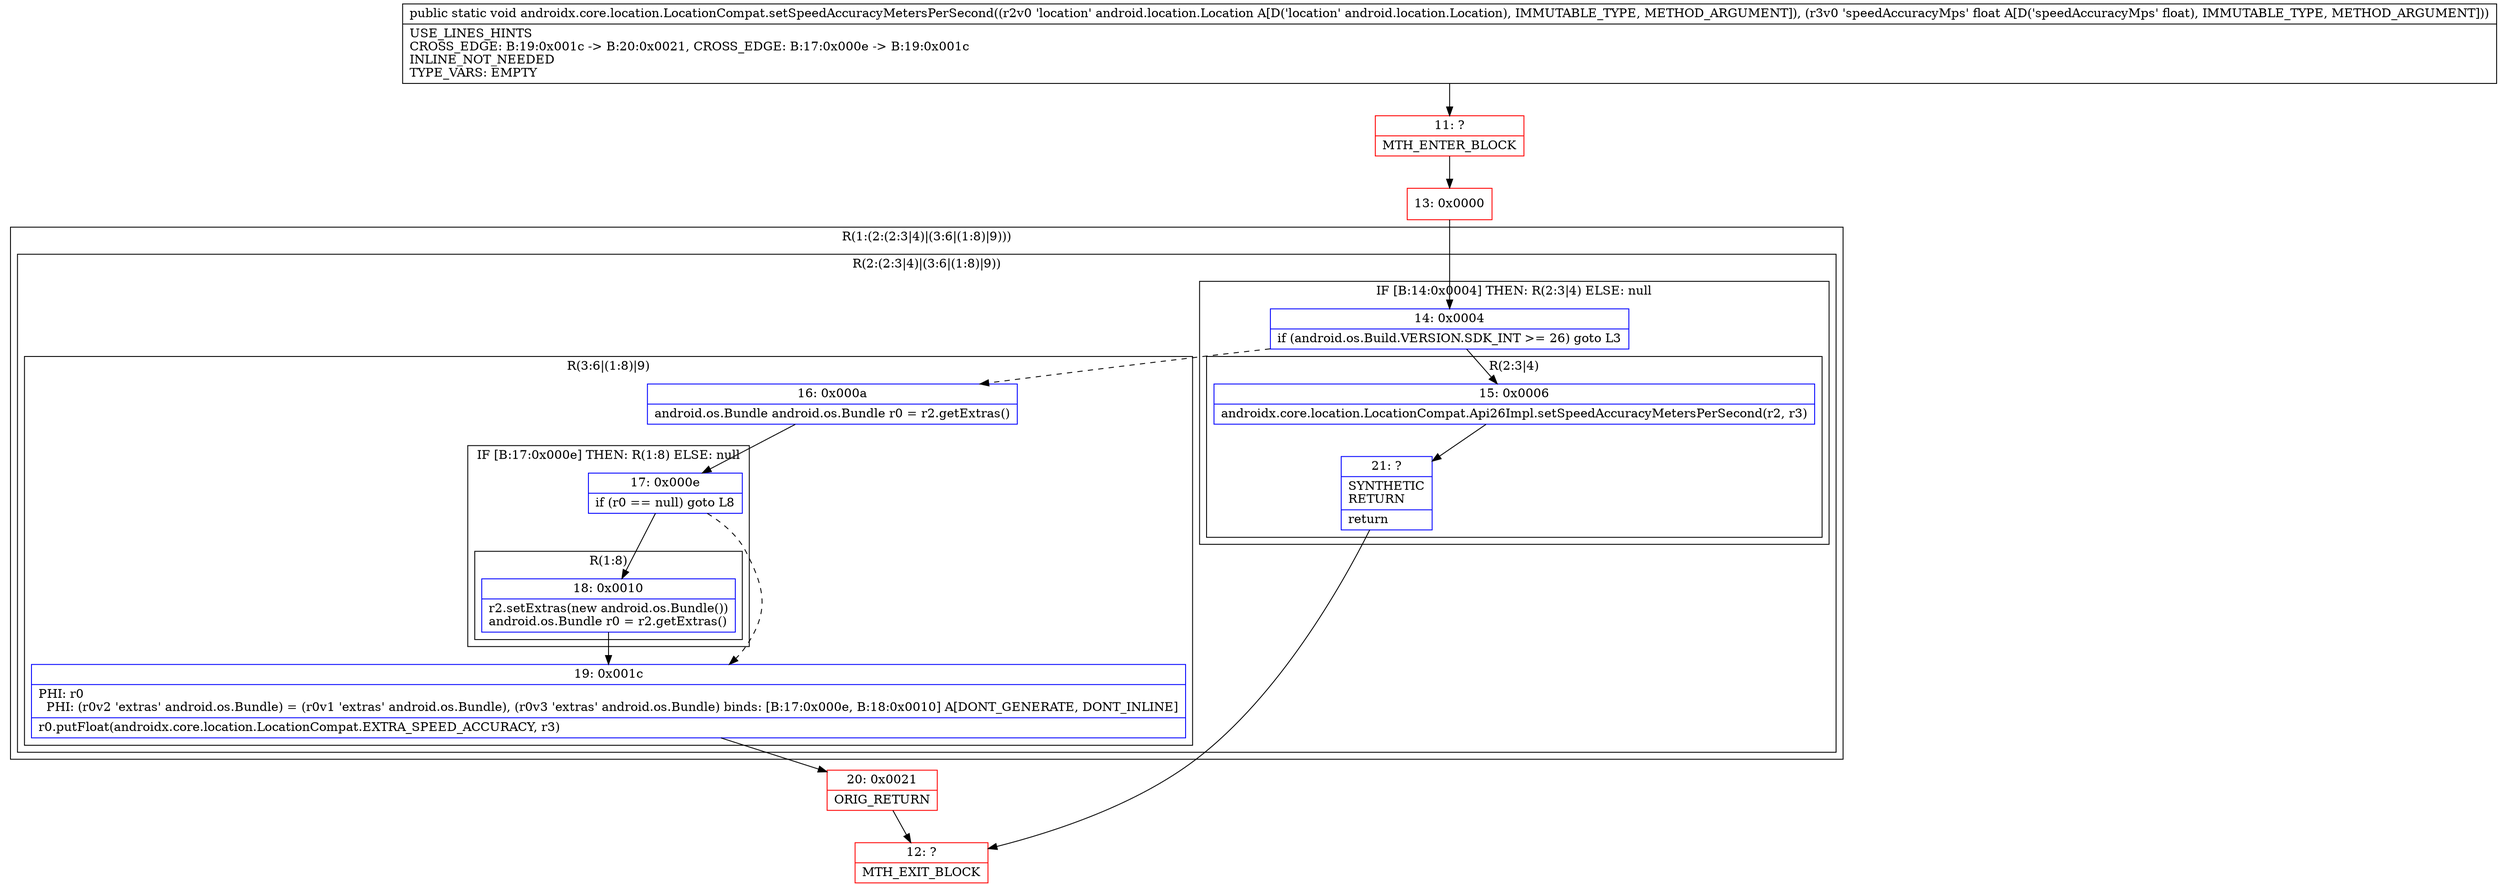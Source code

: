 digraph "CFG forandroidx.core.location.LocationCompat.setSpeedAccuracyMetersPerSecond(Landroid\/location\/Location;F)V" {
subgraph cluster_Region_243181456 {
label = "R(1:(2:(2:3|4)|(3:6|(1:8)|9)))";
node [shape=record,color=blue];
subgraph cluster_Region_753829627 {
label = "R(2:(2:3|4)|(3:6|(1:8)|9))";
node [shape=record,color=blue];
subgraph cluster_IfRegion_1716781014 {
label = "IF [B:14:0x0004] THEN: R(2:3|4) ELSE: null";
node [shape=record,color=blue];
Node_14 [shape=record,label="{14\:\ 0x0004|if (android.os.Build.VERSION.SDK_INT \>= 26) goto L3\l}"];
subgraph cluster_Region_1585193870 {
label = "R(2:3|4)";
node [shape=record,color=blue];
Node_15 [shape=record,label="{15\:\ 0x0006|androidx.core.location.LocationCompat.Api26Impl.setSpeedAccuracyMetersPerSecond(r2, r3)\l}"];
Node_21 [shape=record,label="{21\:\ ?|SYNTHETIC\lRETURN\l|return\l}"];
}
}
subgraph cluster_Region_203955716 {
label = "R(3:6|(1:8)|9)";
node [shape=record,color=blue];
Node_16 [shape=record,label="{16\:\ 0x000a|android.os.Bundle android.os.Bundle r0 = r2.getExtras()\l}"];
subgraph cluster_IfRegion_2046851466 {
label = "IF [B:17:0x000e] THEN: R(1:8) ELSE: null";
node [shape=record,color=blue];
Node_17 [shape=record,label="{17\:\ 0x000e|if (r0 == null) goto L8\l}"];
subgraph cluster_Region_592662528 {
label = "R(1:8)";
node [shape=record,color=blue];
Node_18 [shape=record,label="{18\:\ 0x0010|r2.setExtras(new android.os.Bundle())\landroid.os.Bundle r0 = r2.getExtras()\l}"];
}
}
Node_19 [shape=record,label="{19\:\ 0x001c|PHI: r0 \l  PHI: (r0v2 'extras' android.os.Bundle) = (r0v1 'extras' android.os.Bundle), (r0v3 'extras' android.os.Bundle) binds: [B:17:0x000e, B:18:0x0010] A[DONT_GENERATE, DONT_INLINE]\l|r0.putFloat(androidx.core.location.LocationCompat.EXTRA_SPEED_ACCURACY, r3)\l}"];
}
}
}
Node_11 [shape=record,color=red,label="{11\:\ ?|MTH_ENTER_BLOCK\l}"];
Node_13 [shape=record,color=red,label="{13\:\ 0x0000}"];
Node_12 [shape=record,color=red,label="{12\:\ ?|MTH_EXIT_BLOCK\l}"];
Node_20 [shape=record,color=red,label="{20\:\ 0x0021|ORIG_RETURN\l}"];
MethodNode[shape=record,label="{public static void androidx.core.location.LocationCompat.setSpeedAccuracyMetersPerSecond((r2v0 'location' android.location.Location A[D('location' android.location.Location), IMMUTABLE_TYPE, METHOD_ARGUMENT]), (r3v0 'speedAccuracyMps' float A[D('speedAccuracyMps' float), IMMUTABLE_TYPE, METHOD_ARGUMENT]))  | USE_LINES_HINTS\lCROSS_EDGE: B:19:0x001c \-\> B:20:0x0021, CROSS_EDGE: B:17:0x000e \-\> B:19:0x001c\lINLINE_NOT_NEEDED\lTYPE_VARS: EMPTY\l}"];
MethodNode -> Node_11;Node_14 -> Node_15;
Node_14 -> Node_16[style=dashed];
Node_15 -> Node_21;
Node_21 -> Node_12;
Node_16 -> Node_17;
Node_17 -> Node_18;
Node_17 -> Node_19[style=dashed];
Node_18 -> Node_19;
Node_19 -> Node_20;
Node_11 -> Node_13;
Node_13 -> Node_14;
Node_20 -> Node_12;
}

